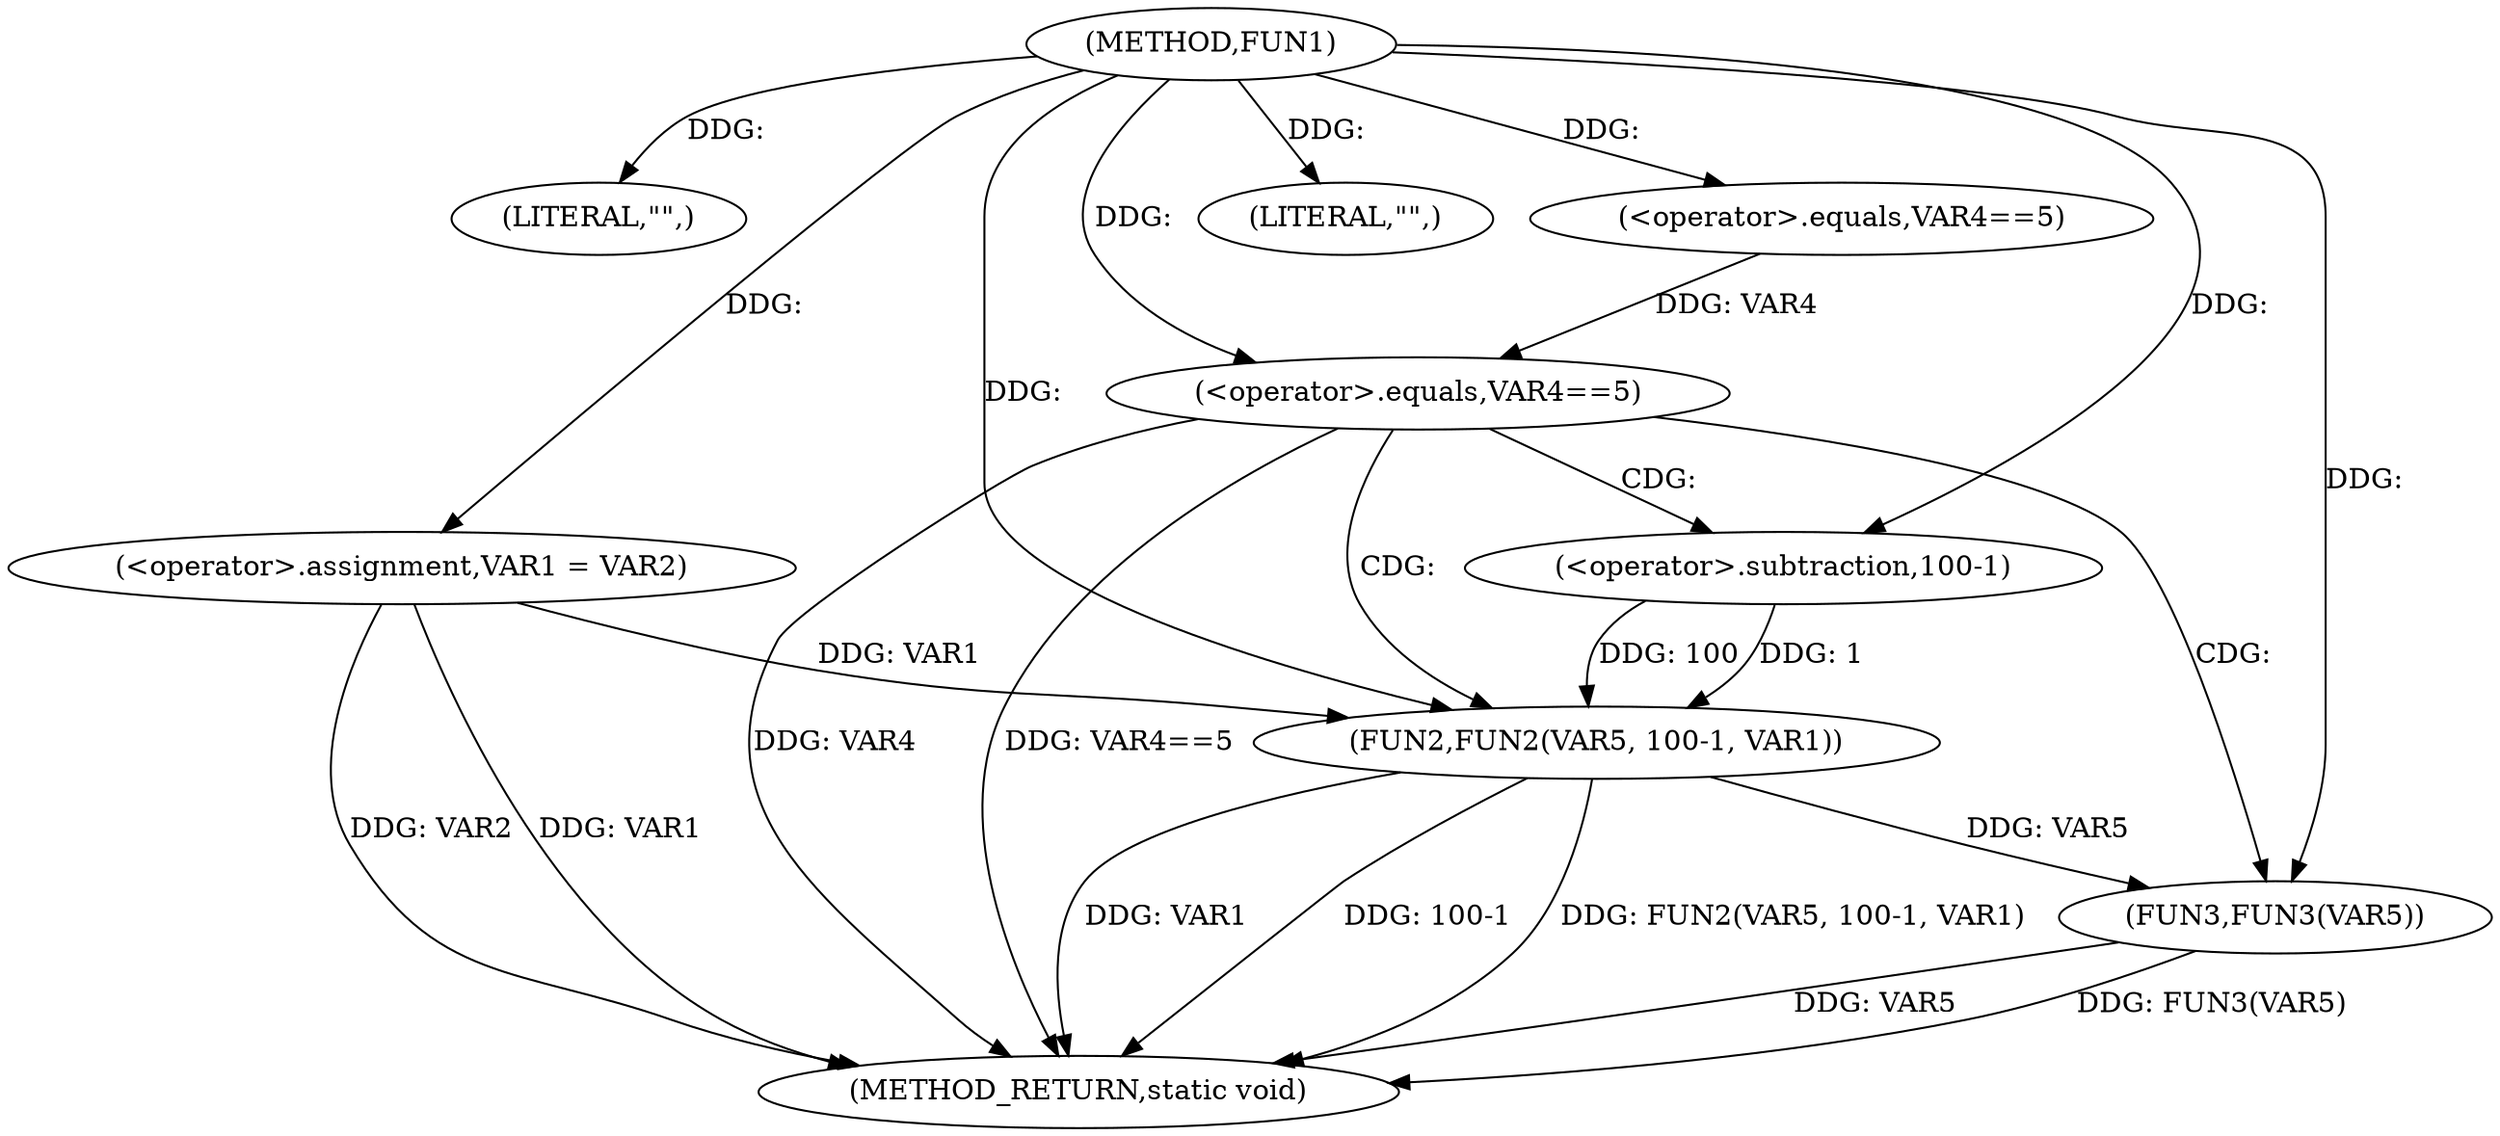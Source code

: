 digraph FUN1 {  
"1000100" [label = "(METHOD,FUN1)" ]
"1000127" [label = "(METHOD_RETURN,static void)" ]
"1000103" [label = "(LITERAL,\"\",)" ]
"1000104" [label = "(<operator>.assignment,VAR1 = VAR2)" ]
"1000108" [label = "(<operator>.equals,VAR4==5)" ]
"1000113" [label = "(<operator>.equals,VAR4==5)" ]
"1000118" [label = "(LITERAL,\"\",)" ]
"1000119" [label = "(FUN2,FUN2(VAR5, 100-1, VAR1))" ]
"1000121" [label = "(<operator>.subtraction,100-1)" ]
"1000125" [label = "(FUN3,FUN3(VAR5))" ]
  "1000125" -> "1000127"  [ label = "DDG: VAR5"] 
  "1000125" -> "1000127"  [ label = "DDG: FUN3(VAR5)"] 
  "1000104" -> "1000127"  [ label = "DDG: VAR1"] 
  "1000113" -> "1000127"  [ label = "DDG: VAR4"] 
  "1000119" -> "1000127"  [ label = "DDG: 100-1"] 
  "1000113" -> "1000127"  [ label = "DDG: VAR4==5"] 
  "1000119" -> "1000127"  [ label = "DDG: FUN2(VAR5, 100-1, VAR1)"] 
  "1000104" -> "1000127"  [ label = "DDG: VAR2"] 
  "1000119" -> "1000127"  [ label = "DDG: VAR1"] 
  "1000100" -> "1000103"  [ label = "DDG: "] 
  "1000100" -> "1000104"  [ label = "DDG: "] 
  "1000100" -> "1000108"  [ label = "DDG: "] 
  "1000108" -> "1000113"  [ label = "DDG: VAR4"] 
  "1000100" -> "1000113"  [ label = "DDG: "] 
  "1000100" -> "1000118"  [ label = "DDG: "] 
  "1000100" -> "1000119"  [ label = "DDG: "] 
  "1000121" -> "1000119"  [ label = "DDG: 100"] 
  "1000121" -> "1000119"  [ label = "DDG: 1"] 
  "1000100" -> "1000121"  [ label = "DDG: "] 
  "1000104" -> "1000119"  [ label = "DDG: VAR1"] 
  "1000119" -> "1000125"  [ label = "DDG: VAR5"] 
  "1000100" -> "1000125"  [ label = "DDG: "] 
  "1000113" -> "1000121"  [ label = "CDG: "] 
  "1000113" -> "1000125"  [ label = "CDG: "] 
  "1000113" -> "1000119"  [ label = "CDG: "] 
}
